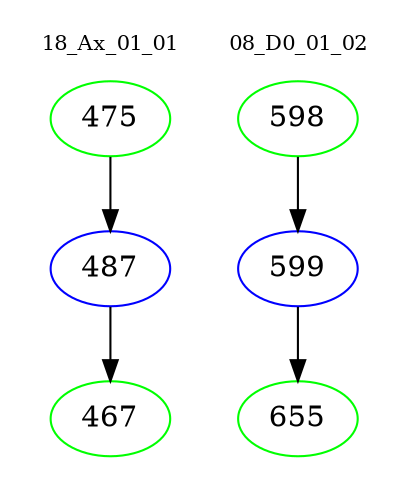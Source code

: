 digraph{
subgraph cluster_0 {
color = white
label = "18_Ax_01_01";
fontsize=10;
T0_475 [label="475", color="green"]
T0_475 -> T0_487 [color="black"]
T0_487 [label="487", color="blue"]
T0_487 -> T0_467 [color="black"]
T0_467 [label="467", color="green"]
}
subgraph cluster_1 {
color = white
label = "08_D0_01_02";
fontsize=10;
T1_598 [label="598", color="green"]
T1_598 -> T1_599 [color="black"]
T1_599 [label="599", color="blue"]
T1_599 -> T1_655 [color="black"]
T1_655 [label="655", color="green"]
}
}
